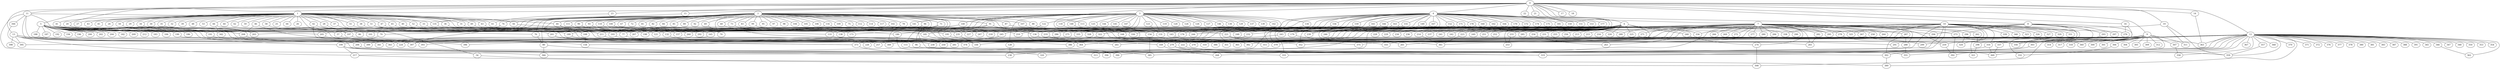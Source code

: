 
graph graphname {
    0 -- 1
0 -- 2
0 -- 3
0 -- 4
0 -- 5
0 -- 6
0 -- 7
0 -- 8
0 -- 9
0 -- 10
0 -- 11
0 -- 12
0 -- 13
0 -- 14
0 -- 15
0 -- 16
0 -- 17
0 -- 18
0 -- 19
0 -- 20
0 -- 21
0 -- 22
0 -- 23
0 -- 330
1 -- 24
1 -- 25
1 -- 26
1 -- 27
1 -- 28
1 -- 29
1 -- 30
1 -- 31
1 -- 32
1 -- 33
1 -- 34
1 -- 35
1 -- 36
1 -- 37
1 -- 38
1 -- 39
1 -- 40
1 -- 41
1 -- 42
1 -- 43
1 -- 44
1 -- 45
1 -- 46
1 -- 47
1 -- 48
1 -- 49
1 -- 50
1 -- 51
1 -- 52
1 -- 53
1 -- 54
1 -- 55
1 -- 56
1 -- 57
1 -- 58
1 -- 59
1 -- 60
1 -- 61
1 -- 62
1 -- 63
1 -- 64
1 -- 65
1 -- 66
1 -- 286
2 -- 67
2 -- 68
2 -- 69
2 -- 70
2 -- 71
2 -- 72
2 -- 73
2 -- 74
2 -- 75
2 -- 76
2 -- 77
2 -- 78
2 -- 79
2 -- 80
2 -- 81
2 -- 82
2 -- 83
2 -- 84
2 -- 85
2 -- 86
2 -- 87
2 -- 88
2 -- 89
2 -- 90
2 -- 91
2 -- 92
2 -- 93
2 -- 94
2 -- 95
2 -- 96
2 -- 97
2 -- 98
2 -- 99
2 -- 100
2 -- 101
2 -- 102
2 -- 103
2 -- 104
2 -- 105
2 -- 106
2 -- 107
2 -- 108
2 -- 109
2 -- 110
2 -- 111
2 -- 112
2 -- 113
2 -- 114
2 -- 115
2 -- 116
2 -- 117
3 -- 128
3 -- 130
3 -- 131
3 -- 132
3 -- 133
3 -- 134
3 -- 129
3 -- 136
3 -- 137
3 -- 138
3 -- 139
3 -- 140
3 -- 141
3 -- 142
3 -- 143
3 -- 144
3 -- 145
3 -- 146
3 -- 147
3 -- 148
3 -- 135
3 -- 118
3 -- 119
3 -- 120
3 -- 121
3 -- 122
3 -- 123
3 -- 124
3 -- 125
3 -- 126
3 -- 127
3 -- 44
4 -- 149
4 -- 150
4 -- 151
4 -- 152
4 -- 153
4 -- 154
4 -- 155
4 -- 156
4 -- 157
4 -- 158
4 -- 159
4 -- 160
4 -- 161
4 -- 162
4 -- 163
4 -- 164
4 -- 165
4 -- 166
4 -- 167
4 -- 168
4 -- 169
4 -- 170
4 -- 171
4 -- 172
4 -- 173
4 -- 174
4 -- 175
4 -- 176
4 -- 177
4 -- 178
4 -- 179
4 -- 180
4 -- 181
4 -- 246
5 -- 182
5 -- 183
5 -- 184
5 -- 185
5 -- 186
5 -- 187
5 -- 188
5 -- 189
5 -- 190
5 -- 191
5 -- 192
5 -- 193
5 -- 194
5 -- 195
5 -- 196
5 -- 197
5 -- 198
5 -- 199
5 -- 200
5 -- 201
5 -- 202
5 -- 203
5 -- 204
5 -- 205
5 -- 206
5 -- 207
5 -- 208
5 -- 209
5 -- 210
5 -- 211
5 -- 212
6 -- 256
6 -- 257
6 -- 213
6 -- 214
6 -- 215
6 -- 216
6 -- 217
6 -- 218
6 -- 219
6 -- 220
6 -- 221
6 -- 222
6 -- 223
6 -- 224
6 -- 225
6 -- 226
6 -- 227
6 -- 228
6 -- 229
6 -- 230
6 -- 231
6 -- 232
6 -- 233
6 -- 234
6 -- 235
6 -- 236
6 -- 237
6 -- 238
6 -- 239
6 -- 240
6 -- 241
6 -- 242
6 -- 243
6 -- 244
6 -- 245
6 -- 246
6 -- 247
6 -- 248
6 -- 249
6 -- 250
6 -- 251
6 -- 252
6 -- 253
6 -- 254
6 -- 255
7 -- 258
7 -- 259
7 -- 260
7 -- 261
7 -- 262
7 -- 263
7 -- 264
7 -- 265
7 -- 266
7 -- 267
7 -- 268
7 -- 269
7 -- 270
7 -- 271
7 -- 272
7 -- 273
7 -- 274
7 -- 275
7 -- 276
7 -- 277
7 -- 278
7 -- 279
7 -- 280
7 -- 281
7 -- 282
7 -- 283
7 -- 284
7 -- 285
7 -- 286
7 -- 287
7 -- 288
7 -- 289
7 -- 290
7 -- 295
7 -- 296
8 -- 291
8 -- 292
8 -- 293
8 -- 294
8 -- 295
8 -- 296
8 -- 297
8 -- 298
8 -- 299
9 -- 300
9 -- 301
9 -- 302
9 -- 303
9 -- 304
9 -- 305
9 -- 306
9 -- 307
9 -- 308
9 -- 309
9 -- 310
9 -- 311
9 -- 312
9 -- 313
9 -- 314
9 -- 315
9 -- 316
9 -- 317
9 -- 318
10 -- 319
10 -- 320
10 -- 321
10 -- 322
10 -- 323
10 -- 324
10 -- 325
10 -- 326
10 -- 327
10 -- 328
10 -- 329
10 -- 330
10 -- 331
10 -- 332
10 -- 333
10 -- 334
10 -- 335
10 -- 336
10 -- 337
10 -- 338
10 -- 339
10 -- 340
10 -- 396
10 -- 210
10 -- 316
11 -- 344
11 -- 341
11 -- 342
11 -- 343
11 -- 366
11 -- 135
12 -- 384
12 -- 386
12 -- 387
12 -- 388
12 -- 389
12 -- 390
12 -- 385
12 -- 392
12 -- 391
12 -- 345
12 -- 346
12 -- 347
12 -- 348
12 -- 349
12 -- 350
12 -- 351
12 -- 352
12 -- 353
12 -- 354
12 -- 355
12 -- 356
12 -- 357
12 -- 358
12 -- 359
12 -- 360
12 -- 361
12 -- 362
12 -- 363
12 -- 364
12 -- 365
12 -- 366
12 -- 367
12 -- 368
12 -- 369
12 -- 370
12 -- 371
12 -- 372
12 -- 373
12 -- 374
12 -- 375
12 -- 376
12 -- 377
12 -- 378
12 -- 379
12 -- 380
12 -- 381
12 -- 382
12 -- 383
12 -- 103
13 -- 393
13 -- 394
13 -- 395
13 -- 396
13 -- 397
13 -- 398
13 -- 399
13 -- 217
14 -- 363
15 -- 56
16 -- 259
16 -- 276
19 -- 143
19 -- 359
19 -- 311
20 -- 203
20 -- 260
21 -- 361
22 -- 195
23 -- 61
28 -- 197
31 -- 275
33 -- 218
34 -- 101
35 -- 203
36 -- 219
37 -- 79
38 -- 77
40 -- 132
40 -- 227
41 -- 224
42 -- 158
42 -- 121
44 -- 108
44 -- 165
46 -- 208
46 -- 373
47 -- 292
49 -- 335
50 -- 397
50 -- 86
51 -- 364
51 -- 157
51 -- 235
52 -- 247
54 -- 389
55 -- 384
56 -- 260
57 -- 374
58 -- 349
63 -- 143
65 -- 133
66 -- 76
66 -- 342
68 -- 281
69 -- 70
71 -- 355
71 -- 207
73 -- 138
74 -- 397
74 -- 205
75 -- 382
76 -- 80
77 -- 94
78 -- 193
79 -- 199
80 -- 385
80 -- 366
83 -- 173
87 -- 356
88 -- 221
90 -- 260
90 -- 292
91 -- 260
91 -- 136
91 -- 352
93 -- 165
93 -- 328
94 -- 302
96 -- 349
96 -- 189
99 -- 330
99 -- 173
100 -- 322
102 -- 211
107 -- 168
108 -- 158
110 -- 180
111 -- 336
113 -- 334
115 -- 319
116 -- 201
116 -- 244
118 -- 330
122 -- 364
123 -- 131
125 -- 154
128 -- 238
132 -- 250
133 -- 265
134 -- 232
135 -- 245
136 -- 169
140 -- 198
141 -- 203
143 -- 310
146 -- 285
146 -- 338
148 -- 248
148 -- 386
149 -- 179
152 -- 289
154 -- 385
155 -- 243
156 -- 176
159 -- 281
161 -- 382
163 -- 333
163 -- 379
163 -- 313
163 -- 295
165 -- 395
166 -- 379
167 -- 239
169 -- 268
171 -- 325
176 -- 397
177 -- 185
177 -- 352
178 -- 294
179 -- 261
180 -- 390
185 -- 222
188 -- 224
189 -- 279
190 -- 373
191 -- 281
193 -- 365
195 -- 375
197 -- 283
199 -- 217
199 -- 320
199 -- 313
199 -- 238
201 -- 386
201 -- 230
205 -- 257
206 -- 359
208 -- 226
211 -- 351
214 -- 361
217 -- 308
219 -- 270
221 -- 259
221 -- 315
222 -- 369
223 -- 361
231 -- 291
232 -- 279
233 -- 253
235 -- 336
240 -- 274
243 -- 373
245 -- 341
245 -- 343
254 -- 263
259 -- 392
262 -- 298
267 -- 360
271 -- 393
273 -- 392
273 -- 363
274 -- 308
278 -- 299
279 -- 319
279 -- 333
282 -- 283
287 -- 302
287 -- 288
288 -- 355
293 -- 356
296 -- 324
298 -- 321
302 -- 389
303 -- 394
306 -- 332
307 -- 358
316 -- 319
316 -- 369
322 -- 399
337 -- 369
344 -- 395
346 -- 362
357 -- 359
373 -- 390

}
